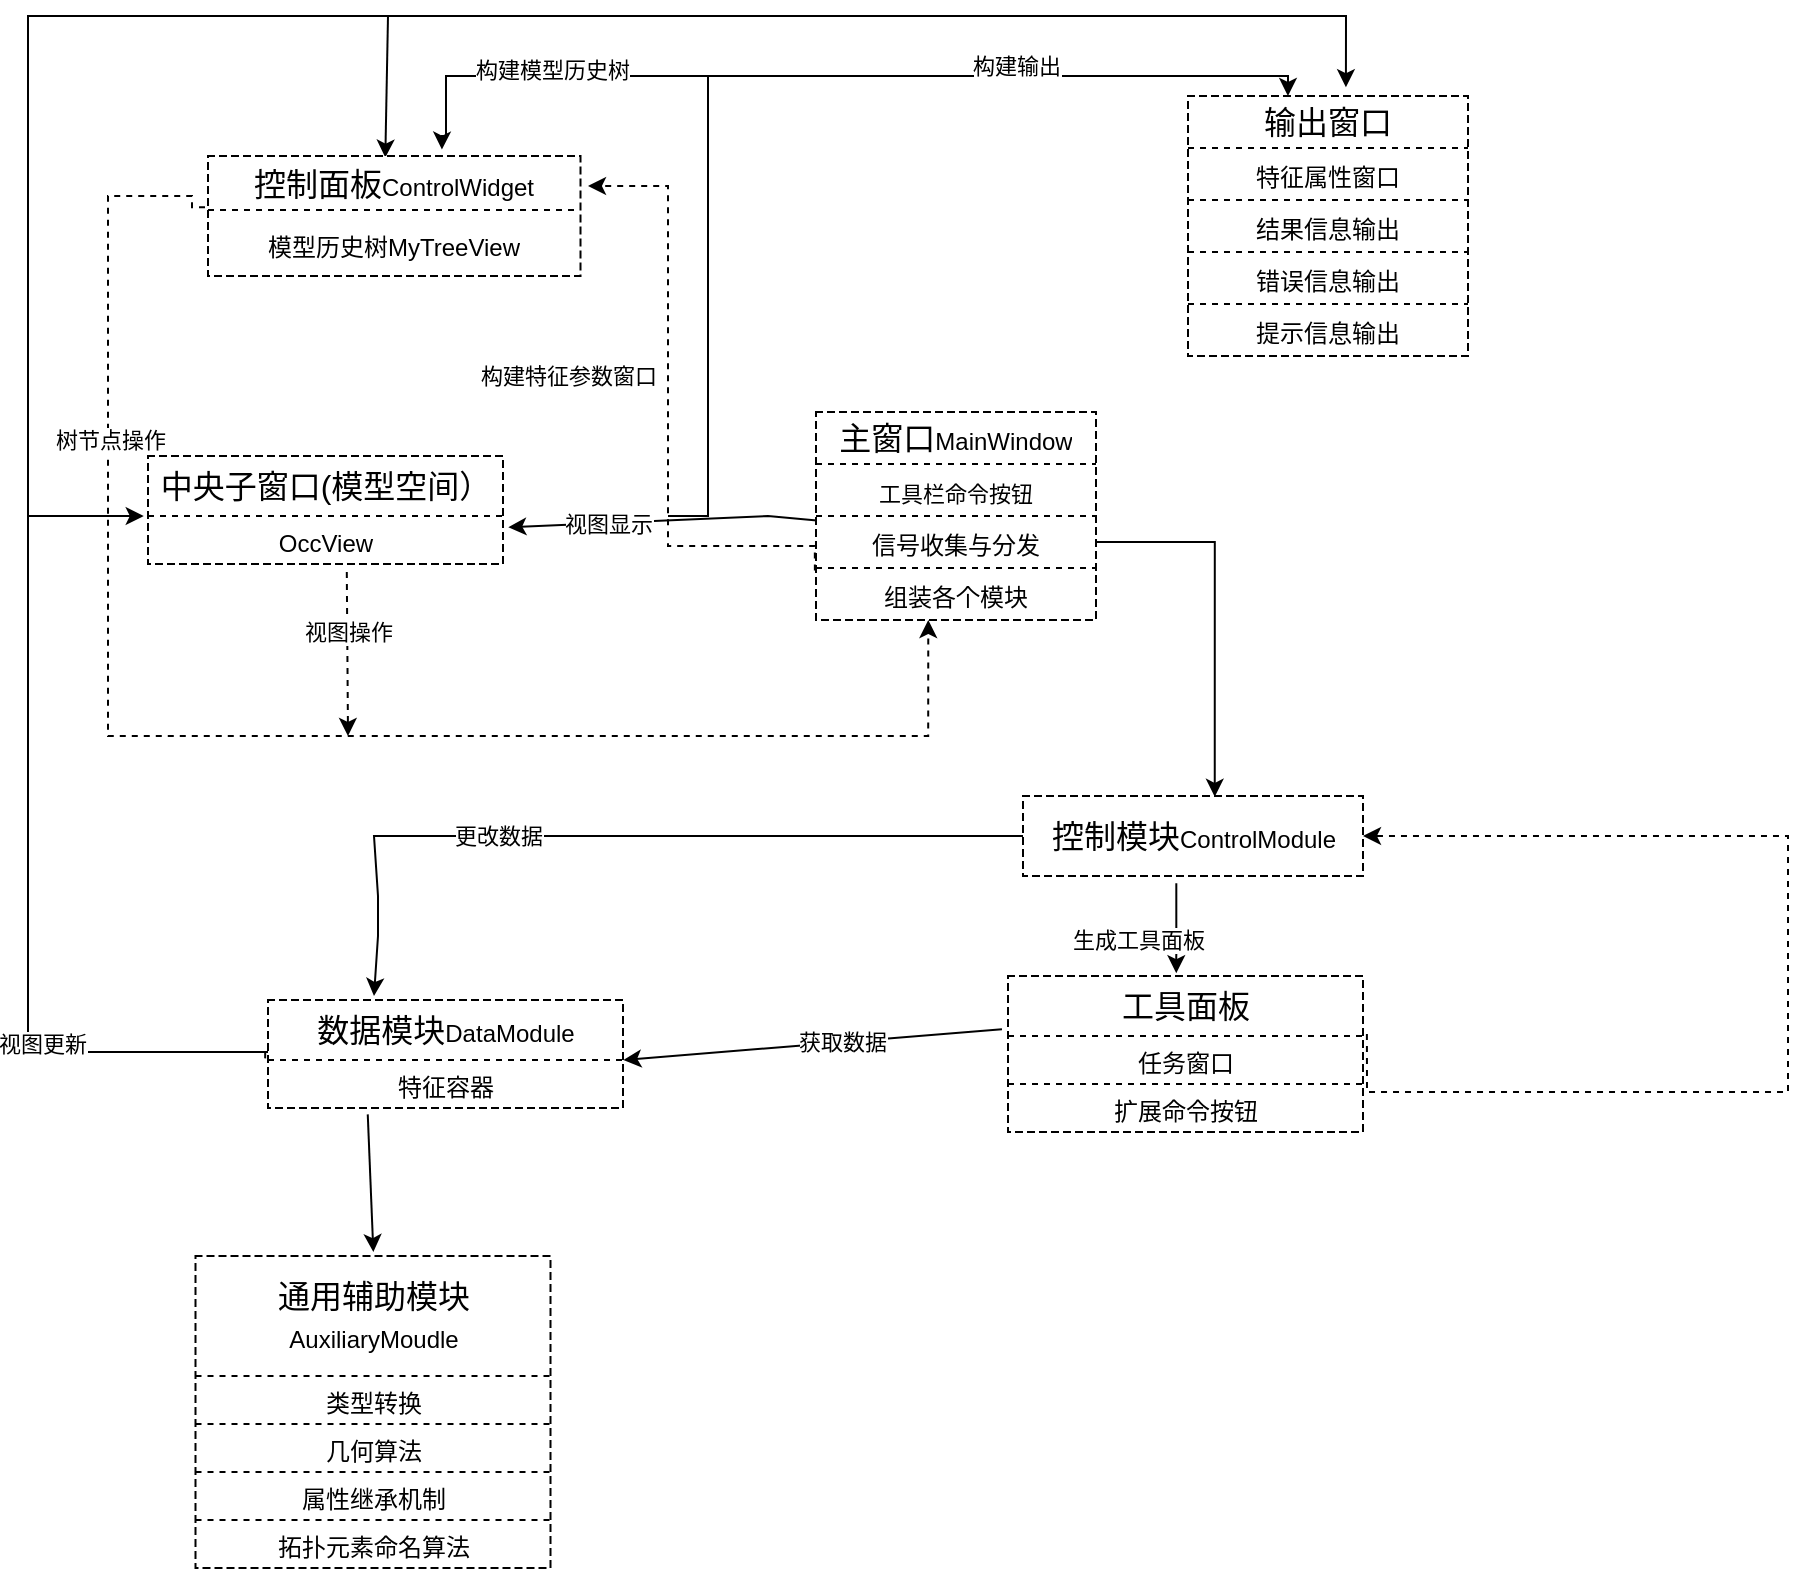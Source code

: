 <mxfile version="20.8.22" type="github">
  <diagram name="第 1 页" id="16RI17mL2uCNAuS8TD31">
    <mxGraphModel dx="1877" dy="1784" grid="1" gridSize="10" guides="1" tooltips="1" connect="1" arrows="1" fold="1" page="1" pageScale="1" pageWidth="827" pageHeight="1169" math="0" shadow="0">
      <root>
        <mxCell id="0" />
        <mxCell id="1" parent="0" />
        <mxCell id="DAp46HCaXQgZN_aL6sgi-23" value="" style="endArrow=classic;html=1;rounded=0;exitX=0.281;exitY=1.133;exitDx=0;exitDy=0;entryX=0.501;entryY=-0.033;entryDx=0;entryDy=0;entryPerimeter=0;exitPerimeter=0;" edge="1" parent="1" source="DAp46HCaXQgZN_aL6sgi-140" target="DAp46HCaXQgZN_aL6sgi-102">
          <mxGeometry width="50" height="50" relative="1" as="geometry">
            <mxPoint x="52.5" y="505" as="sourcePoint" />
            <mxPoint x="52.5" y="550" as="targetPoint" />
            <Array as="points" />
          </mxGeometry>
        </mxCell>
        <mxCell id="DAp46HCaXQgZN_aL6sgi-24" value="" style="endArrow=classic;html=1;rounded=0;exitX=0.013;exitY=0.092;exitDx=0;exitDy=0;entryX=1.015;entryY=0.233;entryDx=0;entryDy=0;exitPerimeter=0;entryPerimeter=0;" edge="1" parent="1" source="DAp46HCaXQgZN_aL6sgi-95" target="DAp46HCaXQgZN_aL6sgi-127">
          <mxGeometry width="50" height="50" relative="1" as="geometry">
            <mxPoint x="270" y="200" as="sourcePoint" />
            <mxPoint x="95" y="200" as="targetPoint" />
            <Array as="points">
              <mxPoint x="250" y="200" />
            </Array>
          </mxGeometry>
        </mxCell>
        <mxCell id="DAp46HCaXQgZN_aL6sgi-27" value="视图显示" style="edgeLabel;html=1;align=center;verticalAlign=middle;resizable=0;points=[];" vertex="1" connectable="0" parent="DAp46HCaXQgZN_aL6sgi-24">
          <mxGeometry x="0.44" y="-3" relative="1" as="geometry">
            <mxPoint x="6" y="3" as="offset" />
          </mxGeometry>
        </mxCell>
        <mxCell id="DAp46HCaXQgZN_aL6sgi-25" value="" style="endArrow=classic;html=1;rounded=0;entryX=0.628;entryY=-0.119;entryDx=0;entryDy=0;entryPerimeter=0;edgeStyle=orthogonalEdgeStyle;" edge="1" parent="1" target="DAp46HCaXQgZN_aL6sgi-133">
          <mxGeometry width="50" height="50" relative="1" as="geometry">
            <mxPoint x="200" y="200" as="sourcePoint" />
            <mxPoint x="92.245" y="-9.37" as="targetPoint" />
            <Array as="points">
              <mxPoint x="220" y="200" />
              <mxPoint x="220" y="-20" />
              <mxPoint x="89" y="-20" />
              <mxPoint x="89" y="10" />
              <mxPoint x="87" y="10" />
            </Array>
          </mxGeometry>
        </mxCell>
        <mxCell id="DAp46HCaXQgZN_aL6sgi-28" value="构建模型历史树" style="edgeLabel;html=1;align=center;verticalAlign=middle;resizable=0;points=[];" vertex="1" connectable="0" parent="DAp46HCaXQgZN_aL6sgi-25">
          <mxGeometry x="0.555" y="-3" relative="1" as="geometry">
            <mxPoint as="offset" />
          </mxGeometry>
        </mxCell>
        <mxCell id="DAp46HCaXQgZN_aL6sgi-29" value="" style="endArrow=classic;html=1;rounded=0;edgeStyle=orthogonalEdgeStyle;entryX=0.357;entryY=0;entryDx=0;entryDy=0;entryPerimeter=0;" edge="1" parent="1" target="DAp46HCaXQgZN_aL6sgi-73">
          <mxGeometry width="50" height="50" relative="1" as="geometry">
            <mxPoint x="220" y="-20" as="sourcePoint" />
            <mxPoint x="510" y="50" as="targetPoint" />
            <Array as="points">
              <mxPoint x="510" y="-20" />
            </Array>
          </mxGeometry>
        </mxCell>
        <mxCell id="DAp46HCaXQgZN_aL6sgi-30" value="构建输出" style="edgeLabel;html=1;align=center;verticalAlign=middle;resizable=0;points=[];" vertex="1" connectable="0" parent="DAp46HCaXQgZN_aL6sgi-29">
          <mxGeometry x="0.023" y="5" relative="1" as="geometry">
            <mxPoint as="offset" />
          </mxGeometry>
        </mxCell>
        <mxCell id="DAp46HCaXQgZN_aL6sgi-31" value="" style="endArrow=classic;html=1;rounded=0;edgeStyle=orthogonalEdgeStyle;dashed=1;entryX=0.401;entryY=1;entryDx=0;entryDy=0;entryPerimeter=0;exitX=-0.008;exitY=-0.042;exitDx=0;exitDy=0;exitPerimeter=0;" edge="1" parent="1" source="DAp46HCaXQgZN_aL6sgi-135" target="DAp46HCaXQgZN_aL6sgi-97">
          <mxGeometry width="50" height="50" relative="1" as="geometry">
            <mxPoint x="2.5" y="40" as="sourcePoint" />
            <mxPoint x="330" y="230" as="targetPoint" />
            <Array as="points">
              <mxPoint x="-38" y="40" />
              <mxPoint x="-80" y="40" />
              <mxPoint x="-80" y="310" />
              <mxPoint x="330" y="310" />
            </Array>
          </mxGeometry>
        </mxCell>
        <mxCell id="DAp46HCaXQgZN_aL6sgi-37" value="树节点操作" style="edgeLabel;html=1;align=center;verticalAlign=middle;resizable=0;points=[];" vertex="1" connectable="0" parent="DAp46HCaXQgZN_aL6sgi-31">
          <mxGeometry x="-0.556" y="1" relative="1" as="geometry">
            <mxPoint as="offset" />
          </mxGeometry>
        </mxCell>
        <mxCell id="DAp46HCaXQgZN_aL6sgi-38" value="" style="endArrow=classic;html=1;rounded=0;exitX=0.56;exitY=1.167;exitDx=0;exitDy=0;dashed=1;exitPerimeter=0;" edge="1" parent="1" source="DAp46HCaXQgZN_aL6sgi-127">
          <mxGeometry width="50" height="50" relative="1" as="geometry">
            <mxPoint x="35" y="230" as="sourcePoint" />
            <mxPoint x="40" y="310" as="targetPoint" />
            <Array as="points" />
          </mxGeometry>
        </mxCell>
        <mxCell id="DAp46HCaXQgZN_aL6sgi-39" value="视图操作" style="edgeLabel;html=1;align=center;verticalAlign=middle;resizable=0;points=[];" vertex="1" connectable="0" parent="DAp46HCaXQgZN_aL6sgi-38">
          <mxGeometry x="-0.28" relative="1" as="geometry">
            <mxPoint as="offset" />
          </mxGeometry>
        </mxCell>
        <mxCell id="DAp46HCaXQgZN_aL6sgi-40" value="" style="endArrow=classic;html=1;rounded=0;exitX=1;exitY=0.5;exitDx=0;exitDy=0;entryX=0.564;entryY=0.01;entryDx=0;entryDy=0;edgeStyle=orthogonalEdgeStyle;entryPerimeter=0;" edge="1" parent="1" source="DAp46HCaXQgZN_aL6sgi-95" target="DAp46HCaXQgZN_aL6sgi-143">
          <mxGeometry width="50" height="50" relative="1" as="geometry">
            <mxPoint x="390" y="200" as="sourcePoint" />
            <mxPoint x="454" y="310" as="targetPoint" />
          </mxGeometry>
        </mxCell>
        <mxCell id="DAp46HCaXQgZN_aL6sgi-41" value="" style="endArrow=classic;html=1;rounded=0;exitX=-0.004;exitY=0.046;exitDx=0;exitDy=0;edgeStyle=orthogonalEdgeStyle;dashed=1;exitPerimeter=0;" edge="1" parent="1" source="DAp46HCaXQgZN_aL6sgi-97">
          <mxGeometry width="50" height="50" relative="1" as="geometry">
            <mxPoint x="270" y="215" as="sourcePoint" />
            <mxPoint x="160" y="35" as="targetPoint" />
            <Array as="points">
              <mxPoint x="273" y="215" />
              <mxPoint x="200" y="215" />
              <mxPoint x="200" y="35" />
            </Array>
          </mxGeometry>
        </mxCell>
        <mxCell id="DAp46HCaXQgZN_aL6sgi-42" value="构建特征参数窗口" style="edgeLabel;html=1;align=center;verticalAlign=middle;resizable=0;points=[];" vertex="1" connectable="0" parent="DAp46HCaXQgZN_aL6sgi-41">
          <mxGeometry x="-0.163" y="4" relative="1" as="geometry">
            <mxPoint x="-46" y="-43" as="offset" />
          </mxGeometry>
        </mxCell>
        <mxCell id="DAp46HCaXQgZN_aL6sgi-46" value="" style="endArrow=classic;html=1;rounded=0;exitX=0;exitY=0.5;exitDx=0;exitDy=0;" edge="1" parent="1" source="DAp46HCaXQgZN_aL6sgi-143">
          <mxGeometry width="50" height="50" relative="1" as="geometry">
            <mxPoint x="412.24" y="378" as="sourcePoint" />
            <mxPoint x="53" y="440" as="targetPoint" />
            <Array as="points">
              <mxPoint x="53" y="360" />
              <mxPoint x="55" y="390" />
              <mxPoint x="55" y="410" />
            </Array>
          </mxGeometry>
        </mxCell>
        <mxCell id="DAp46HCaXQgZN_aL6sgi-47" value="更改数据" style="edgeLabel;html=1;align=center;verticalAlign=middle;resizable=0;points=[];" vertex="1" connectable="0" parent="DAp46HCaXQgZN_aL6sgi-46">
          <mxGeometry x="0.297" relative="1" as="geometry">
            <mxPoint as="offset" />
          </mxGeometry>
        </mxCell>
        <mxCell id="DAp46HCaXQgZN_aL6sgi-53" value="" style="endArrow=classic;html=1;rounded=0;exitX=0.451;exitY=1.09;exitDx=0;exitDy=0;entryX=0.474;entryY=-0.047;entryDx=0;entryDy=0;entryPerimeter=0;exitPerimeter=0;" edge="1" parent="1" source="DAp46HCaXQgZN_aL6sgi-143" target="DAp46HCaXQgZN_aL6sgi-114">
          <mxGeometry width="50" height="50" relative="1" as="geometry">
            <mxPoint x="454" y="390" as="sourcePoint" />
            <mxPoint x="445" y="440" as="targetPoint" />
          </mxGeometry>
        </mxCell>
        <mxCell id="DAp46HCaXQgZN_aL6sgi-54" value="生成工具面板" style="edgeLabel;html=1;align=center;verticalAlign=middle;resizable=0;points=[];" vertex="1" connectable="0" parent="DAp46HCaXQgZN_aL6sgi-53">
          <mxGeometry x="0.117" y="-1" relative="1" as="geometry">
            <mxPoint x="-18" y="3" as="offset" />
          </mxGeometry>
        </mxCell>
        <mxCell id="DAp46HCaXQgZN_aL6sgi-55" value="" style="endArrow=classic;html=1;rounded=0;exitX=1.011;exitY=0.967;exitDx=0;exitDy=0;entryX=1;entryY=0.5;entryDx=0;entryDy=0;dashed=1;edgeStyle=orthogonalEdgeStyle;exitPerimeter=0;" edge="1" parent="1" source="DAp46HCaXQgZN_aL6sgi-114" target="DAp46HCaXQgZN_aL6sgi-143">
          <mxGeometry width="50" height="50" relative="1" as="geometry">
            <mxPoint x="500" y="485" as="sourcePoint" />
            <mxPoint x="496.24" y="360.4" as="targetPoint" />
            <Array as="points">
              <mxPoint x="550" y="488" />
              <mxPoint x="760" y="488" />
              <mxPoint x="760" y="360" />
            </Array>
          </mxGeometry>
        </mxCell>
        <mxCell id="DAp46HCaXQgZN_aL6sgi-56" value="" style="endArrow=classic;html=1;rounded=0;entryX=1.001;entryY=0;entryDx=0;entryDy=0;entryPerimeter=0;exitX=-0.017;exitY=0.887;exitDx=0;exitDy=0;exitPerimeter=0;" edge="1" parent="1" source="DAp46HCaXQgZN_aL6sgi-114" target="DAp46HCaXQgZN_aL6sgi-140">
          <mxGeometry width="50" height="50" relative="1" as="geometry">
            <mxPoint x="390" y="470" as="sourcePoint" />
            <mxPoint x="90" y="461.875" as="targetPoint" />
            <Array as="points" />
          </mxGeometry>
        </mxCell>
        <mxCell id="DAp46HCaXQgZN_aL6sgi-57" value="获取数据" style="edgeLabel;html=1;align=center;verticalAlign=middle;resizable=0;points=[];" vertex="1" connectable="0" parent="DAp46HCaXQgZN_aL6sgi-56">
          <mxGeometry x="-0.155" relative="1" as="geometry">
            <mxPoint as="offset" />
          </mxGeometry>
        </mxCell>
        <mxCell id="DAp46HCaXQgZN_aL6sgi-58" value="" style="endArrow=classic;html=1;rounded=0;edgeStyle=orthogonalEdgeStyle;entryX=0.564;entryY=-0.169;entryDx=0;entryDy=0;entryPerimeter=0;exitX=-0.008;exitY=0.973;exitDx=0;exitDy=0;exitPerimeter=0;" edge="1" parent="1" source="DAp46HCaXQgZN_aL6sgi-138" target="DAp46HCaXQgZN_aL6sgi-73">
          <mxGeometry width="50" height="50" relative="1" as="geometry">
            <mxPoint x="-60" y="460" as="sourcePoint" />
            <mxPoint x="540" y="40" as="targetPoint" />
            <Array as="points">
              <mxPoint x="49" y="468" />
              <mxPoint x="-120" y="468" />
              <mxPoint x="-120" y="-50" />
              <mxPoint x="540" y="-50" />
            </Array>
          </mxGeometry>
        </mxCell>
        <mxCell id="DAp46HCaXQgZN_aL6sgi-61" value="视图更新" style="edgeLabel;html=1;align=center;verticalAlign=middle;resizable=0;points=[];" vertex="1" connectable="0" parent="DAp46HCaXQgZN_aL6sgi-58">
          <mxGeometry x="-0.7" y="-4" relative="1" as="geometry">
            <mxPoint as="offset" />
          </mxGeometry>
        </mxCell>
        <mxCell id="DAp46HCaXQgZN_aL6sgi-62" value="" style="endArrow=classic;html=1;rounded=0;entryX=-0.012;entryY=0;entryDx=0;entryDy=0;entryPerimeter=0;" edge="1" parent="1" target="DAp46HCaXQgZN_aL6sgi-127">
          <mxGeometry width="50" height="50" relative="1" as="geometry">
            <mxPoint x="-120" y="200" as="sourcePoint" />
            <mxPoint x="-25" y="200" as="targetPoint" />
          </mxGeometry>
        </mxCell>
        <mxCell id="DAp46HCaXQgZN_aL6sgi-63" value="" style="endArrow=classic;html=1;rounded=0;entryX=0.476;entryY=0.03;entryDx=0;entryDy=0;entryPerimeter=0;" edge="1" parent="1" target="DAp46HCaXQgZN_aL6sgi-133">
          <mxGeometry width="50" height="50" relative="1" as="geometry">
            <mxPoint x="60" y="-50" as="sourcePoint" />
            <mxPoint x="59.85" y="-8.56" as="targetPoint" />
          </mxGeometry>
        </mxCell>
        <mxCell id="DAp46HCaXQgZN_aL6sgi-72" value="" style="shape=table;startSize=0;container=1;collapsible=0;childLayout=tableLayout;fontSize=16;dashed=1;" vertex="1" parent="1">
          <mxGeometry x="460" y="-10" width="140" height="130" as="geometry" />
        </mxCell>
        <mxCell id="DAp46HCaXQgZN_aL6sgi-73" value="" style="shape=tableRow;horizontal=0;startSize=0;swimlaneHead=0;swimlaneBody=0;strokeColor=inherit;top=0;left=0;bottom=0;right=0;collapsible=0;dropTarget=0;fillColor=none;points=[[0,0.5],[1,0.5]];portConstraint=eastwest;fontSize=16;" vertex="1" parent="DAp46HCaXQgZN_aL6sgi-72">
          <mxGeometry width="140" height="26" as="geometry" />
        </mxCell>
        <mxCell id="DAp46HCaXQgZN_aL6sgi-74" value="&lt;font style=&quot;font-size: 16px;&quot;&gt;输出窗口&lt;/font&gt;" style="shape=partialRectangle;html=1;whiteSpace=wrap;connectable=0;strokeColor=inherit;overflow=hidden;fillColor=none;top=0;left=0;bottom=0;right=0;pointerEvents=1;fontSize=16;" vertex="1" parent="DAp46HCaXQgZN_aL6sgi-73">
          <mxGeometry width="140" height="26" as="geometry">
            <mxRectangle width="140" height="26" as="alternateBounds" />
          </mxGeometry>
        </mxCell>
        <mxCell id="DAp46HCaXQgZN_aL6sgi-77" value="" style="shape=tableRow;horizontal=0;startSize=0;swimlaneHead=0;swimlaneBody=0;strokeColor=inherit;top=0;left=0;bottom=0;right=0;collapsible=0;dropTarget=0;fillColor=none;points=[[0,0.5],[1,0.5]];portConstraint=eastwest;fontSize=16;" vertex="1" parent="DAp46HCaXQgZN_aL6sgi-72">
          <mxGeometry y="26" width="140" height="26" as="geometry" />
        </mxCell>
        <mxCell id="DAp46HCaXQgZN_aL6sgi-78" value="&lt;font style=&quot;font-size: 12px;&quot;&gt;特征属性窗口&lt;/font&gt;" style="shape=partialRectangle;html=1;whiteSpace=wrap;connectable=0;strokeColor=inherit;overflow=hidden;fillColor=none;top=0;left=0;bottom=0;right=0;pointerEvents=1;fontSize=16;" vertex="1" parent="DAp46HCaXQgZN_aL6sgi-77">
          <mxGeometry width="140" height="26" as="geometry">
            <mxRectangle width="140" height="26" as="alternateBounds" />
          </mxGeometry>
        </mxCell>
        <mxCell id="DAp46HCaXQgZN_aL6sgi-81" value="" style="shape=tableRow;horizontal=0;startSize=0;swimlaneHead=0;swimlaneBody=0;strokeColor=inherit;top=0;left=0;bottom=0;right=0;collapsible=0;dropTarget=0;fillColor=none;points=[[0,0.5],[1,0.5]];portConstraint=eastwest;fontSize=16;" vertex="1" parent="DAp46HCaXQgZN_aL6sgi-72">
          <mxGeometry y="52" width="140" height="26" as="geometry" />
        </mxCell>
        <mxCell id="DAp46HCaXQgZN_aL6sgi-82" value="&lt;font style=&quot;font-size: 12px;&quot;&gt;结果信息输出&lt;/font&gt;" style="shape=partialRectangle;html=1;whiteSpace=wrap;connectable=0;strokeColor=inherit;overflow=hidden;fillColor=none;top=0;left=0;bottom=0;right=0;pointerEvents=1;fontSize=16;" vertex="1" parent="DAp46HCaXQgZN_aL6sgi-81">
          <mxGeometry width="140" height="26" as="geometry">
            <mxRectangle width="140" height="26" as="alternateBounds" />
          </mxGeometry>
        </mxCell>
        <mxCell id="DAp46HCaXQgZN_aL6sgi-87" style="shape=tableRow;horizontal=0;startSize=0;swimlaneHead=0;swimlaneBody=0;strokeColor=inherit;top=0;left=0;bottom=0;right=0;collapsible=0;dropTarget=0;fillColor=none;points=[[0,0.5],[1,0.5]];portConstraint=eastwest;fontSize=16;" vertex="1" parent="DAp46HCaXQgZN_aL6sgi-72">
          <mxGeometry y="78" width="140" height="26" as="geometry" />
        </mxCell>
        <mxCell id="DAp46HCaXQgZN_aL6sgi-88" value="&lt;font style=&quot;font-size: 12px;&quot;&gt;错误信息输出&lt;/font&gt;" style="shape=partialRectangle;html=1;whiteSpace=wrap;connectable=0;strokeColor=inherit;overflow=hidden;fillColor=none;top=0;left=0;bottom=0;right=0;pointerEvents=1;fontSize=16;" vertex="1" parent="DAp46HCaXQgZN_aL6sgi-87">
          <mxGeometry width="140" height="26" as="geometry">
            <mxRectangle width="140" height="26" as="alternateBounds" />
          </mxGeometry>
        </mxCell>
        <mxCell id="DAp46HCaXQgZN_aL6sgi-85" style="shape=tableRow;horizontal=0;startSize=0;swimlaneHead=0;swimlaneBody=0;strokeColor=inherit;top=0;left=0;bottom=0;right=0;collapsible=0;dropTarget=0;fillColor=none;points=[[0,0.5],[1,0.5]];portConstraint=eastwest;fontSize=16;" vertex="1" parent="DAp46HCaXQgZN_aL6sgi-72">
          <mxGeometry y="104" width="140" height="26" as="geometry" />
        </mxCell>
        <mxCell id="DAp46HCaXQgZN_aL6sgi-86" value="&lt;font style=&quot;font-size: 12px;&quot;&gt;提示信息输出&lt;/font&gt;" style="shape=partialRectangle;html=1;whiteSpace=wrap;connectable=0;strokeColor=inherit;overflow=hidden;fillColor=none;top=0;left=0;bottom=0;right=0;pointerEvents=1;fontSize=16;" vertex="1" parent="DAp46HCaXQgZN_aL6sgi-85">
          <mxGeometry width="140" height="26" as="geometry">
            <mxRectangle width="140" height="26" as="alternateBounds" />
          </mxGeometry>
        </mxCell>
        <mxCell id="DAp46HCaXQgZN_aL6sgi-90" value="" style="shape=table;startSize=0;container=1;collapsible=0;childLayout=tableLayout;fontSize=16;dashed=1;" vertex="1" parent="1">
          <mxGeometry x="274" y="148" width="140" height="104" as="geometry" />
        </mxCell>
        <mxCell id="DAp46HCaXQgZN_aL6sgi-91" value="" style="shape=tableRow;horizontal=0;startSize=0;swimlaneHead=0;swimlaneBody=0;strokeColor=inherit;top=0;left=0;bottom=0;right=0;collapsible=0;dropTarget=0;fillColor=none;points=[[0,0.5],[1,0.5]];portConstraint=eastwest;fontSize=16;" vertex="1" parent="DAp46HCaXQgZN_aL6sgi-90">
          <mxGeometry width="140" height="26" as="geometry" />
        </mxCell>
        <mxCell id="DAp46HCaXQgZN_aL6sgi-92" value="主窗口&lt;font style=&quot;font-size: 12px;&quot;&gt;MainWindow&lt;/font&gt;" style="shape=partialRectangle;html=1;whiteSpace=wrap;connectable=0;strokeColor=inherit;overflow=hidden;fillColor=none;top=0;left=0;bottom=0;right=0;pointerEvents=1;fontSize=16;" vertex="1" parent="DAp46HCaXQgZN_aL6sgi-91">
          <mxGeometry width="140" height="26" as="geometry">
            <mxRectangle width="140" height="26" as="alternateBounds" />
          </mxGeometry>
        </mxCell>
        <mxCell id="DAp46HCaXQgZN_aL6sgi-93" value="" style="shape=tableRow;horizontal=0;startSize=0;swimlaneHead=0;swimlaneBody=0;strokeColor=inherit;top=0;left=0;bottom=0;right=0;collapsible=0;dropTarget=0;fillColor=none;points=[[0,0.5],[1,0.5]];portConstraint=eastwest;fontSize=16;" vertex="1" parent="DAp46HCaXQgZN_aL6sgi-90">
          <mxGeometry y="26" width="140" height="26" as="geometry" />
        </mxCell>
        <mxCell id="DAp46HCaXQgZN_aL6sgi-94" value="&lt;font style=&quot;font-size: 11px;&quot;&gt;工具栏命令按钮&lt;/font&gt;" style="shape=partialRectangle;html=1;whiteSpace=wrap;connectable=0;strokeColor=inherit;overflow=hidden;fillColor=none;top=0;left=0;bottom=0;right=0;pointerEvents=1;fontSize=16;" vertex="1" parent="DAp46HCaXQgZN_aL6sgi-93">
          <mxGeometry width="140" height="26" as="geometry">
            <mxRectangle width="140" height="26" as="alternateBounds" />
          </mxGeometry>
        </mxCell>
        <mxCell id="DAp46HCaXQgZN_aL6sgi-95" value="" style="shape=tableRow;horizontal=0;startSize=0;swimlaneHead=0;swimlaneBody=0;strokeColor=inherit;top=0;left=0;bottom=0;right=0;collapsible=0;dropTarget=0;fillColor=none;points=[[0,0.5],[1,0.5]];portConstraint=eastwest;fontSize=16;" vertex="1" parent="DAp46HCaXQgZN_aL6sgi-90">
          <mxGeometry y="52" width="140" height="26" as="geometry" />
        </mxCell>
        <mxCell id="DAp46HCaXQgZN_aL6sgi-96" value="&lt;font style=&quot;font-size: 12px;&quot;&gt;信号收集与分发&lt;/font&gt;" style="shape=partialRectangle;html=1;whiteSpace=wrap;connectable=0;strokeColor=inherit;overflow=hidden;fillColor=none;top=0;left=0;bottom=0;right=0;pointerEvents=1;fontSize=16;" vertex="1" parent="DAp46HCaXQgZN_aL6sgi-95">
          <mxGeometry width="140" height="26" as="geometry">
            <mxRectangle width="140" height="26" as="alternateBounds" />
          </mxGeometry>
        </mxCell>
        <mxCell id="DAp46HCaXQgZN_aL6sgi-97" style="shape=tableRow;horizontal=0;startSize=0;swimlaneHead=0;swimlaneBody=0;strokeColor=inherit;top=0;left=0;bottom=0;right=0;collapsible=0;dropTarget=0;fillColor=none;points=[[0,0.5],[1,0.5]];portConstraint=eastwest;fontSize=16;" vertex="1" parent="DAp46HCaXQgZN_aL6sgi-90">
          <mxGeometry y="78" width="140" height="26" as="geometry" />
        </mxCell>
        <mxCell id="DAp46HCaXQgZN_aL6sgi-98" value="&lt;font style=&quot;font-size: 12px;&quot;&gt;组装各个模块&lt;/font&gt;" style="shape=partialRectangle;html=1;whiteSpace=wrap;connectable=0;strokeColor=inherit;overflow=hidden;fillColor=none;top=0;left=0;bottom=0;right=0;pointerEvents=1;fontSize=16;" vertex="1" parent="DAp46HCaXQgZN_aL6sgi-97">
          <mxGeometry width="140" height="26" as="geometry">
            <mxRectangle width="140" height="26" as="alternateBounds" />
          </mxGeometry>
        </mxCell>
        <mxCell id="DAp46HCaXQgZN_aL6sgi-101" value="" style="shape=table;startSize=0;container=1;collapsible=0;childLayout=tableLayout;fontSize=16;dashed=1;" vertex="1" parent="1">
          <mxGeometry x="-36.25" y="570" width="177.5" height="156" as="geometry" />
        </mxCell>
        <mxCell id="DAp46HCaXQgZN_aL6sgi-102" value="" style="shape=tableRow;horizontal=0;startSize=0;swimlaneHead=0;swimlaneBody=0;strokeColor=inherit;top=0;left=0;bottom=0;right=0;collapsible=0;dropTarget=0;fillColor=none;points=[[0,0.5],[1,0.5]];portConstraint=eastwest;fontSize=16;" vertex="1" parent="DAp46HCaXQgZN_aL6sgi-101">
          <mxGeometry width="177.5" height="60" as="geometry" />
        </mxCell>
        <mxCell id="DAp46HCaXQgZN_aL6sgi-103" value="通用辅助模块&lt;br style=&quot;border-color: var(--border-color); font-size: 12px;&quot;&gt;&lt;span style=&quot;font-size: 12px;&quot;&gt;AuxiliaryMoudle&lt;/span&gt;" style="shape=partialRectangle;html=1;whiteSpace=wrap;connectable=0;strokeColor=inherit;overflow=hidden;fillColor=none;top=0;left=0;bottom=0;right=0;pointerEvents=1;fontSize=16;" vertex="1" parent="DAp46HCaXQgZN_aL6sgi-102">
          <mxGeometry width="178" height="60" as="geometry">
            <mxRectangle width="178" height="60" as="alternateBounds" />
          </mxGeometry>
        </mxCell>
        <mxCell id="DAp46HCaXQgZN_aL6sgi-104" value="" style="shape=tableRow;horizontal=0;startSize=0;swimlaneHead=0;swimlaneBody=0;strokeColor=inherit;top=0;left=0;bottom=0;right=0;collapsible=0;dropTarget=0;fillColor=none;points=[[0,0.5],[1,0.5]];portConstraint=eastwest;fontSize=16;" vertex="1" parent="DAp46HCaXQgZN_aL6sgi-101">
          <mxGeometry y="60" width="177.5" height="24" as="geometry" />
        </mxCell>
        <mxCell id="DAp46HCaXQgZN_aL6sgi-105" value="&lt;font style=&quot;font-size: 12px;&quot;&gt;类型转换&lt;/font&gt;" style="shape=partialRectangle;html=1;whiteSpace=wrap;connectable=0;strokeColor=inherit;overflow=hidden;fillColor=none;top=0;left=0;bottom=0;right=0;pointerEvents=1;fontSize=16;" vertex="1" parent="DAp46HCaXQgZN_aL6sgi-104">
          <mxGeometry width="178" height="24" as="geometry">
            <mxRectangle width="178" height="24" as="alternateBounds" />
          </mxGeometry>
        </mxCell>
        <mxCell id="DAp46HCaXQgZN_aL6sgi-106" value="" style="shape=tableRow;horizontal=0;startSize=0;swimlaneHead=0;swimlaneBody=0;strokeColor=inherit;top=0;left=0;bottom=0;right=0;collapsible=0;dropTarget=0;fillColor=none;points=[[0,0.5],[1,0.5]];portConstraint=eastwest;fontSize=16;" vertex="1" parent="DAp46HCaXQgZN_aL6sgi-101">
          <mxGeometry y="84" width="177.5" height="24" as="geometry" />
        </mxCell>
        <mxCell id="DAp46HCaXQgZN_aL6sgi-107" value="&lt;font style=&quot;font-size: 12px;&quot;&gt;几何算法&lt;/font&gt;" style="shape=partialRectangle;html=1;whiteSpace=wrap;connectable=0;strokeColor=inherit;overflow=hidden;fillColor=none;top=0;left=0;bottom=0;right=0;pointerEvents=1;fontSize=16;" vertex="1" parent="DAp46HCaXQgZN_aL6sgi-106">
          <mxGeometry width="178" height="24" as="geometry">
            <mxRectangle width="178" height="24" as="alternateBounds" />
          </mxGeometry>
        </mxCell>
        <mxCell id="DAp46HCaXQgZN_aL6sgi-108" style="shape=tableRow;horizontal=0;startSize=0;swimlaneHead=0;swimlaneBody=0;strokeColor=inherit;top=0;left=0;bottom=0;right=0;collapsible=0;dropTarget=0;fillColor=none;points=[[0,0.5],[1,0.5]];portConstraint=eastwest;fontSize=16;" vertex="1" parent="DAp46HCaXQgZN_aL6sgi-101">
          <mxGeometry y="108" width="177.5" height="24" as="geometry" />
        </mxCell>
        <mxCell id="DAp46HCaXQgZN_aL6sgi-109" value="&lt;font style=&quot;font-size: 12px;&quot;&gt;属性继承机制&lt;/font&gt;" style="shape=partialRectangle;html=1;whiteSpace=wrap;connectable=0;strokeColor=inherit;overflow=hidden;fillColor=none;top=0;left=0;bottom=0;right=0;pointerEvents=1;fontSize=16;" vertex="1" parent="DAp46HCaXQgZN_aL6sgi-108">
          <mxGeometry width="178" height="24" as="geometry">
            <mxRectangle width="178" height="24" as="alternateBounds" />
          </mxGeometry>
        </mxCell>
        <mxCell id="DAp46HCaXQgZN_aL6sgi-110" style="shape=tableRow;horizontal=0;startSize=0;swimlaneHead=0;swimlaneBody=0;strokeColor=inherit;top=0;left=0;bottom=0;right=0;collapsible=0;dropTarget=0;fillColor=none;points=[[0,0.5],[1,0.5]];portConstraint=eastwest;fontSize=16;" vertex="1" parent="DAp46HCaXQgZN_aL6sgi-101">
          <mxGeometry y="132" width="177.5" height="24" as="geometry" />
        </mxCell>
        <mxCell id="DAp46HCaXQgZN_aL6sgi-111" value="&lt;font style=&quot;font-size: 12px;&quot;&gt;拓扑元素命名算法&lt;/font&gt;" style="shape=partialRectangle;html=1;whiteSpace=wrap;connectable=0;strokeColor=inherit;overflow=hidden;fillColor=none;top=0;left=0;bottom=0;right=0;pointerEvents=1;fontSize=16;" vertex="1" parent="DAp46HCaXQgZN_aL6sgi-110">
          <mxGeometry width="178" height="24" as="geometry">
            <mxRectangle width="178" height="24" as="alternateBounds" />
          </mxGeometry>
        </mxCell>
        <mxCell id="DAp46HCaXQgZN_aL6sgi-113" value="" style="shape=table;startSize=0;container=1;collapsible=0;childLayout=tableLayout;fontSize=16;dashed=1;" vertex="1" parent="1">
          <mxGeometry x="370" y="430" width="177.5" height="78" as="geometry" />
        </mxCell>
        <mxCell id="DAp46HCaXQgZN_aL6sgi-114" value="" style="shape=tableRow;horizontal=0;startSize=0;swimlaneHead=0;swimlaneBody=0;strokeColor=inherit;top=0;left=0;bottom=0;right=0;collapsible=0;dropTarget=0;fillColor=none;points=[[0,0.5],[1,0.5]];portConstraint=eastwest;fontSize=16;" vertex="1" parent="DAp46HCaXQgZN_aL6sgi-113">
          <mxGeometry width="177.5" height="30" as="geometry" />
        </mxCell>
        <mxCell id="DAp46HCaXQgZN_aL6sgi-115" value="工具面板" style="shape=partialRectangle;html=1;whiteSpace=wrap;connectable=0;strokeColor=inherit;overflow=hidden;fillColor=none;top=0;left=0;bottom=0;right=0;pointerEvents=1;fontSize=16;" vertex="1" parent="DAp46HCaXQgZN_aL6sgi-114">
          <mxGeometry width="178" height="30" as="geometry">
            <mxRectangle width="178" height="30" as="alternateBounds" />
          </mxGeometry>
        </mxCell>
        <mxCell id="DAp46HCaXQgZN_aL6sgi-116" value="" style="shape=tableRow;horizontal=0;startSize=0;swimlaneHead=0;swimlaneBody=0;strokeColor=inherit;top=0;left=0;bottom=0;right=0;collapsible=0;dropTarget=0;fillColor=none;points=[[0,0.5],[1,0.5]];portConstraint=eastwest;fontSize=16;" vertex="1" parent="DAp46HCaXQgZN_aL6sgi-113">
          <mxGeometry y="30" width="177.5" height="24" as="geometry" />
        </mxCell>
        <mxCell id="DAp46HCaXQgZN_aL6sgi-117" value="&lt;font style=&quot;font-size: 12px;&quot;&gt;任务窗口&lt;/font&gt;" style="shape=partialRectangle;html=1;whiteSpace=wrap;connectable=0;strokeColor=inherit;overflow=hidden;fillColor=none;top=0;left=0;bottom=0;right=0;pointerEvents=1;fontSize=16;" vertex="1" parent="DAp46HCaXQgZN_aL6sgi-116">
          <mxGeometry width="178" height="24" as="geometry">
            <mxRectangle width="178" height="24" as="alternateBounds" />
          </mxGeometry>
        </mxCell>
        <mxCell id="DAp46HCaXQgZN_aL6sgi-122" style="shape=tableRow;horizontal=0;startSize=0;swimlaneHead=0;swimlaneBody=0;strokeColor=inherit;top=0;left=0;bottom=0;right=0;collapsible=0;dropTarget=0;fillColor=none;points=[[0,0.5],[1,0.5]];portConstraint=eastwest;fontSize=16;" vertex="1" parent="DAp46HCaXQgZN_aL6sgi-113">
          <mxGeometry y="54" width="177.5" height="24" as="geometry" />
        </mxCell>
        <mxCell id="DAp46HCaXQgZN_aL6sgi-123" value="&lt;font style=&quot;font-size: 12px;&quot;&gt;扩展命令按钮&lt;/font&gt;" style="shape=partialRectangle;html=1;whiteSpace=wrap;connectable=0;strokeColor=inherit;overflow=hidden;fillColor=none;top=0;left=0;bottom=0;right=0;pointerEvents=1;fontSize=16;" vertex="1" parent="DAp46HCaXQgZN_aL6sgi-122">
          <mxGeometry width="178" height="24" as="geometry">
            <mxRectangle width="178" height="24" as="alternateBounds" />
          </mxGeometry>
        </mxCell>
        <mxCell id="DAp46HCaXQgZN_aL6sgi-124" value="" style="shape=table;startSize=0;container=1;collapsible=0;childLayout=tableLayout;fontSize=16;dashed=1;" vertex="1" parent="1">
          <mxGeometry x="-60" y="170" width="177.5" height="54" as="geometry" />
        </mxCell>
        <mxCell id="DAp46HCaXQgZN_aL6sgi-125" value="" style="shape=tableRow;horizontal=0;startSize=0;swimlaneHead=0;swimlaneBody=0;strokeColor=inherit;top=0;left=0;bottom=0;right=0;collapsible=0;dropTarget=0;fillColor=none;points=[[0,0.5],[1,0.5]];portConstraint=eastwest;fontSize=16;" vertex="1" parent="DAp46HCaXQgZN_aL6sgi-124">
          <mxGeometry width="177.5" height="30" as="geometry" />
        </mxCell>
        <mxCell id="DAp46HCaXQgZN_aL6sgi-126" value="中央子窗口(模型空间）" style="shape=partialRectangle;html=1;whiteSpace=wrap;connectable=0;strokeColor=inherit;overflow=hidden;fillColor=none;top=0;left=0;bottom=0;right=0;pointerEvents=1;fontSize=16;" vertex="1" parent="DAp46HCaXQgZN_aL6sgi-125">
          <mxGeometry width="178" height="30" as="geometry">
            <mxRectangle width="178" height="30" as="alternateBounds" />
          </mxGeometry>
        </mxCell>
        <mxCell id="DAp46HCaXQgZN_aL6sgi-127" value="" style="shape=tableRow;horizontal=0;startSize=0;swimlaneHead=0;swimlaneBody=0;strokeColor=inherit;top=0;left=0;bottom=0;right=0;collapsible=0;dropTarget=0;fillColor=none;points=[[0,0.5],[1,0.5]];portConstraint=eastwest;fontSize=16;" vertex="1" parent="DAp46HCaXQgZN_aL6sgi-124">
          <mxGeometry y="30" width="177.5" height="24" as="geometry" />
        </mxCell>
        <mxCell id="DAp46HCaXQgZN_aL6sgi-128" value="&lt;font style=&quot;font-size: 12px;&quot;&gt;OccView&lt;/font&gt;" style="shape=partialRectangle;html=1;whiteSpace=wrap;connectable=0;strokeColor=inherit;overflow=hidden;fillColor=none;top=0;left=0;bottom=0;right=0;pointerEvents=1;fontSize=16;" vertex="1" parent="DAp46HCaXQgZN_aL6sgi-127">
          <mxGeometry width="178" height="24" as="geometry">
            <mxRectangle width="178" height="24" as="alternateBounds" />
          </mxGeometry>
        </mxCell>
        <mxCell id="DAp46HCaXQgZN_aL6sgi-132" value="" style="shape=table;startSize=0;container=1;collapsible=0;childLayout=tableLayout;fontSize=16;dashed=1;" vertex="1" parent="1">
          <mxGeometry x="-30" y="20" width="186.25" height="60" as="geometry" />
        </mxCell>
        <mxCell id="DAp46HCaXQgZN_aL6sgi-133" value="" style="shape=tableRow;horizontal=0;startSize=0;swimlaneHead=0;swimlaneBody=0;strokeColor=inherit;top=0;left=0;bottom=0;right=0;collapsible=0;dropTarget=0;fillColor=none;points=[[0,0.5],[1,0.5]];portConstraint=eastwest;fontSize=16;" vertex="1" parent="DAp46HCaXQgZN_aL6sgi-132">
          <mxGeometry width="186.25" height="27" as="geometry" />
        </mxCell>
        <mxCell id="DAp46HCaXQgZN_aL6sgi-134" value="控制面板&lt;span style=&quot;font-size: 12px;&quot;&gt;ControlWidget&lt;/span&gt;" style="shape=partialRectangle;html=1;whiteSpace=wrap;connectable=0;strokeColor=inherit;overflow=hidden;fillColor=none;top=0;left=0;bottom=0;right=0;pointerEvents=1;fontSize=16;" vertex="1" parent="DAp46HCaXQgZN_aL6sgi-133">
          <mxGeometry width="186" height="27" as="geometry">
            <mxRectangle width="186" height="27" as="alternateBounds" />
          </mxGeometry>
        </mxCell>
        <mxCell id="DAp46HCaXQgZN_aL6sgi-135" value="" style="shape=tableRow;horizontal=0;startSize=0;swimlaneHead=0;swimlaneBody=0;strokeColor=inherit;top=0;left=0;bottom=0;right=0;collapsible=0;dropTarget=0;fillColor=none;points=[[0,0.5],[1,0.5]];portConstraint=eastwest;fontSize=16;" vertex="1" parent="DAp46HCaXQgZN_aL6sgi-132">
          <mxGeometry y="27" width="186.25" height="33" as="geometry" />
        </mxCell>
        <mxCell id="DAp46HCaXQgZN_aL6sgi-136" value="&lt;font style=&quot;font-size: 12px;&quot;&gt;模型历史树MyTreeView&lt;/font&gt;" style="shape=partialRectangle;html=1;whiteSpace=wrap;connectable=0;strokeColor=inherit;overflow=hidden;fillColor=none;top=0;left=0;bottom=0;right=0;pointerEvents=1;fontSize=16;" vertex="1" parent="DAp46HCaXQgZN_aL6sgi-135">
          <mxGeometry width="186" height="33" as="geometry">
            <mxRectangle width="186" height="33" as="alternateBounds" />
          </mxGeometry>
        </mxCell>
        <mxCell id="DAp46HCaXQgZN_aL6sgi-137" value="" style="shape=table;startSize=0;container=1;collapsible=0;childLayout=tableLayout;fontSize=16;dashed=1;" vertex="1" parent="1">
          <mxGeometry y="442" width="177.5" height="54" as="geometry" />
        </mxCell>
        <mxCell id="DAp46HCaXQgZN_aL6sgi-138" value="" style="shape=tableRow;horizontal=0;startSize=0;swimlaneHead=0;swimlaneBody=0;strokeColor=inherit;top=0;left=0;bottom=0;right=0;collapsible=0;dropTarget=0;fillColor=none;points=[[0,0.5],[1,0.5]];portConstraint=eastwest;fontSize=16;" vertex="1" parent="DAp46HCaXQgZN_aL6sgi-137">
          <mxGeometry width="177.5" height="30" as="geometry" />
        </mxCell>
        <mxCell id="DAp46HCaXQgZN_aL6sgi-139" value="数据模块&lt;span style=&quot;font-size: 12px;&quot;&gt;DataModule&lt;/span&gt;" style="shape=partialRectangle;html=1;whiteSpace=wrap;connectable=0;strokeColor=inherit;overflow=hidden;fillColor=none;top=0;left=0;bottom=0;right=0;pointerEvents=1;fontSize=16;" vertex="1" parent="DAp46HCaXQgZN_aL6sgi-138">
          <mxGeometry width="178" height="30" as="geometry">
            <mxRectangle width="178" height="30" as="alternateBounds" />
          </mxGeometry>
        </mxCell>
        <mxCell id="DAp46HCaXQgZN_aL6sgi-140" value="" style="shape=tableRow;horizontal=0;startSize=0;swimlaneHead=0;swimlaneBody=0;strokeColor=inherit;top=0;left=0;bottom=0;right=0;collapsible=0;dropTarget=0;fillColor=none;points=[[0,0.5],[1,0.5]];portConstraint=eastwest;fontSize=16;" vertex="1" parent="DAp46HCaXQgZN_aL6sgi-137">
          <mxGeometry y="30" width="177.5" height="24" as="geometry" />
        </mxCell>
        <mxCell id="DAp46HCaXQgZN_aL6sgi-141" value="&lt;font style=&quot;font-size: 12px;&quot;&gt;特征容器&lt;/font&gt;" style="shape=partialRectangle;html=1;whiteSpace=wrap;connectable=0;strokeColor=inherit;overflow=hidden;fillColor=none;top=0;left=0;bottom=0;right=0;pointerEvents=1;fontSize=16;" vertex="1" parent="DAp46HCaXQgZN_aL6sgi-140">
          <mxGeometry width="178" height="24" as="geometry">
            <mxRectangle width="178" height="24" as="alternateBounds" />
          </mxGeometry>
        </mxCell>
        <mxCell id="DAp46HCaXQgZN_aL6sgi-142" value="" style="shape=table;startSize=0;container=1;collapsible=0;childLayout=tableLayout;fontSize=16;dashed=1;" vertex="1" parent="1">
          <mxGeometry x="377.5" y="340" width="170" height="40" as="geometry" />
        </mxCell>
        <mxCell id="DAp46HCaXQgZN_aL6sgi-143" value="" style="shape=tableRow;horizontal=0;startSize=0;swimlaneHead=0;swimlaneBody=0;strokeColor=inherit;top=0;left=0;bottom=0;right=0;collapsible=0;dropTarget=0;fillColor=none;points=[[0,0.5],[1,0.5]];portConstraint=eastwest;fontSize=16;" vertex="1" parent="DAp46HCaXQgZN_aL6sgi-142">
          <mxGeometry width="170" height="40" as="geometry" />
        </mxCell>
        <mxCell id="DAp46HCaXQgZN_aL6sgi-144" value="控制模块&lt;span style=&quot;font-size: 12px;&quot;&gt;ControlModule&lt;/span&gt;" style="shape=partialRectangle;html=1;whiteSpace=wrap;connectable=0;strokeColor=inherit;overflow=hidden;fillColor=none;top=0;left=0;bottom=0;right=0;pointerEvents=1;fontSize=16;" vertex="1" parent="DAp46HCaXQgZN_aL6sgi-143">
          <mxGeometry width="170" height="40" as="geometry">
            <mxRectangle width="170" height="40" as="alternateBounds" />
          </mxGeometry>
        </mxCell>
      </root>
    </mxGraphModel>
  </diagram>
</mxfile>

